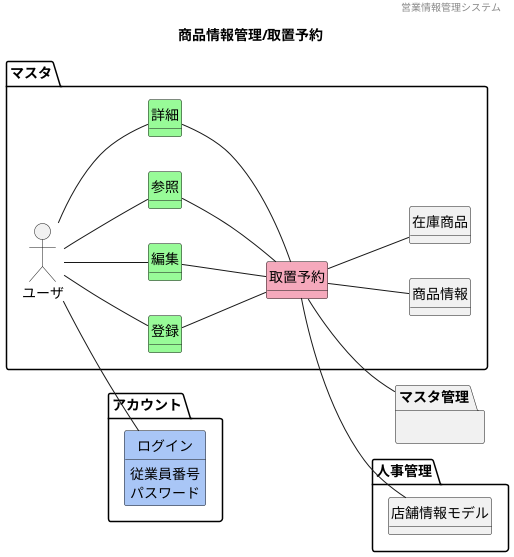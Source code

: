 @startuml images/商品情報管理/取置予約
' ヘッダー
header 営業情報管理システム
' タイトル
title 商品情報管理/取置予約
' 
hide circle
' 
hide method
left to right direction

package "アカウント"{
    class "ログイン" #A9C6F6
}

package "マスタ" {
    'ユーザや外部システム
    mix_actor "ユーザ"
    class "登録" #98fb98
    class "編集" #98fb98
    class "参照" #98fb98
    class "詳細" #98fb98
    class "取置予約" #F5A9BC
    class "商品情報" 
    class "在庫商品" 
}
    package 人事管理{
        class "店舗情報モデル" 
    }
    package "マスタ管理"{
        }


    ' class "" #F5A9BC
    ' class "" #ffd700

    'モデル同士の関係
    ユーザ -- 参照
    ユーザ -- 登録
    ユーザ -- 編集
    ユーザ -- 詳細
    ユーザ -- ログイン
    参照 -- 取置予約
    登録 -- 取置予約
    編集 -- 取置予約
    詳細 -- 取置予約
    取置予約 -- 商品情報
    取置予約-- 在庫商品
    取置予約 -down- 店舗情報モデル
    取置予約-down- マスタ管理

    'ドメインクラスの属性
    ' 在庫商品と取置予約のフィードがない
    ' 商品情報 : 型番
    ' 商品情報 : 商品コード
    ' 商品情報 : JANコード
    ' 商品情報 : 商品画像
    ' 商品情報 : 在庫場所
    ' 商品情報 : カテゴリ
    ' 商品情報 : 仕入価格
    ログイン : 従業員番号
    ログイン : パスワード




@enduml